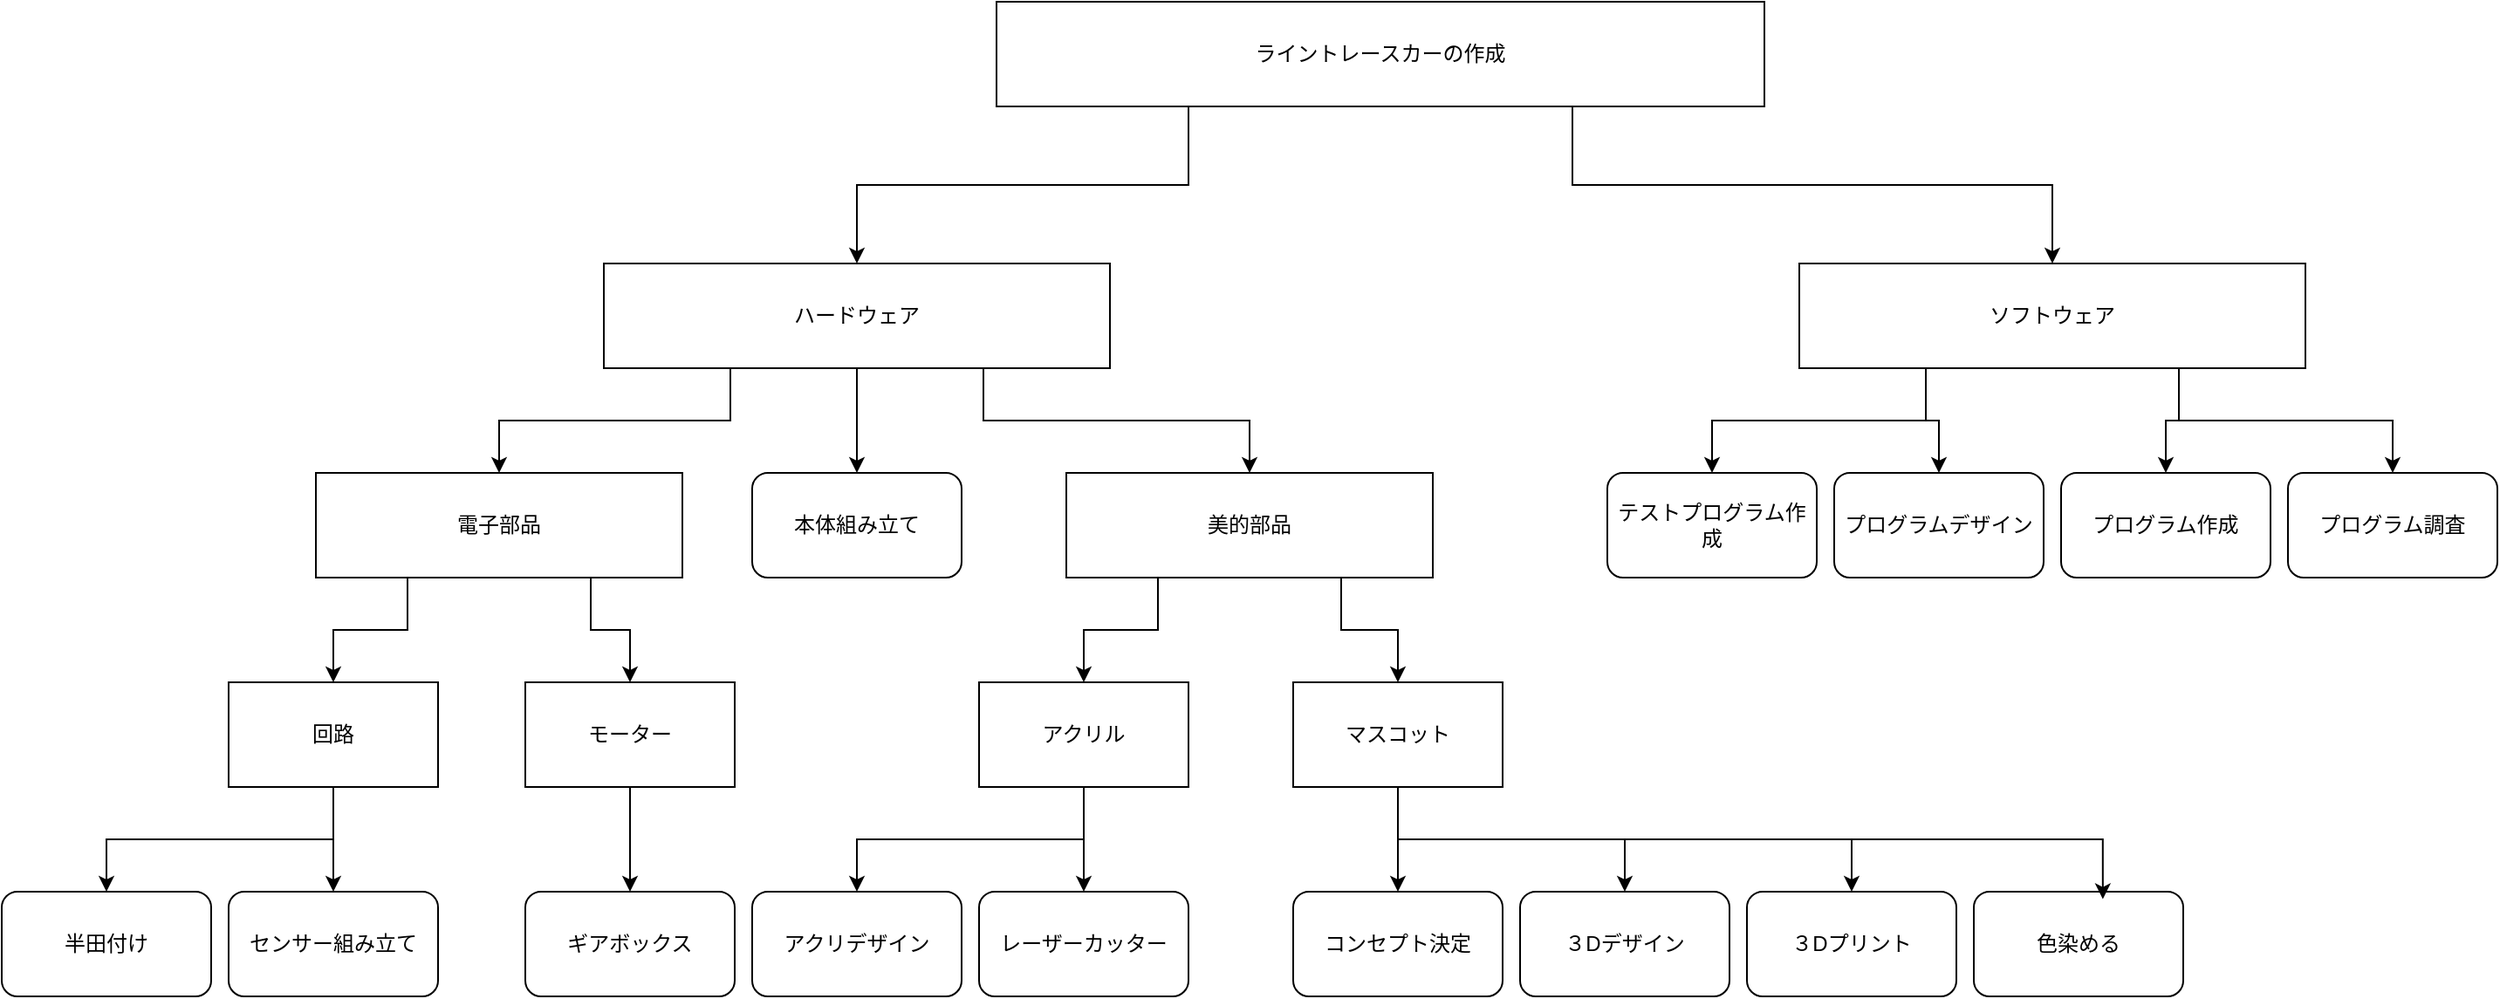 <mxfile version="24.7.12">
  <diagram name="ページ1" id="M-X2D4-Z1n7_Ui4OXt2C">
    <mxGraphModel dx="3141" dy="1180" grid="1" gridSize="10" guides="1" tooltips="1" connect="1" arrows="1" fold="1" page="1" pageScale="1" pageWidth="1169" pageHeight="827" math="0" shadow="0">
      <root>
        <mxCell id="0" />
        <mxCell id="1" parent="0" />
        <mxCell id="p2a49KCnrcdH9dLfTlK8-26" style="edgeStyle=orthogonalEdgeStyle;rounded=0;orthogonalLoop=1;jettySize=auto;html=1;exitX=0.25;exitY=1;exitDx=0;exitDy=0;entryX=0.5;entryY=0;entryDx=0;entryDy=0;" edge="1" parent="1" source="p2a49KCnrcdH9dLfTlK8-1" target="p2a49KCnrcdH9dLfTlK8-2">
          <mxGeometry relative="1" as="geometry" />
        </mxCell>
        <mxCell id="p2a49KCnrcdH9dLfTlK8-27" style="edgeStyle=orthogonalEdgeStyle;rounded=0;orthogonalLoop=1;jettySize=auto;html=1;exitX=0.75;exitY=1;exitDx=0;exitDy=0;entryX=0.5;entryY=0;entryDx=0;entryDy=0;" edge="1" parent="1" source="p2a49KCnrcdH9dLfTlK8-1" target="p2a49KCnrcdH9dLfTlK8-3">
          <mxGeometry relative="1" as="geometry" />
        </mxCell>
        <mxCell id="p2a49KCnrcdH9dLfTlK8-1" value="ライントレースカーの作成" style="rounded=0;whiteSpace=wrap;html=1;" vertex="1" parent="1">
          <mxGeometry x="270" y="100" width="440" height="60" as="geometry" />
        </mxCell>
        <mxCell id="p2a49KCnrcdH9dLfTlK8-28" style="edgeStyle=orthogonalEdgeStyle;rounded=0;orthogonalLoop=1;jettySize=auto;html=1;exitX=0.25;exitY=1;exitDx=0;exitDy=0;" edge="1" parent="1" source="p2a49KCnrcdH9dLfTlK8-2" target="p2a49KCnrcdH9dLfTlK8-4">
          <mxGeometry relative="1" as="geometry" />
        </mxCell>
        <mxCell id="p2a49KCnrcdH9dLfTlK8-29" style="edgeStyle=orthogonalEdgeStyle;rounded=0;orthogonalLoop=1;jettySize=auto;html=1;exitX=0.75;exitY=1;exitDx=0;exitDy=0;entryX=0.5;entryY=0;entryDx=0;entryDy=0;" edge="1" parent="1" source="p2a49KCnrcdH9dLfTlK8-2" target="p2a49KCnrcdH9dLfTlK8-5">
          <mxGeometry relative="1" as="geometry" />
        </mxCell>
        <mxCell id="p2a49KCnrcdH9dLfTlK8-42" style="edgeStyle=orthogonalEdgeStyle;rounded=0;orthogonalLoop=1;jettySize=auto;html=1;exitX=0.5;exitY=1;exitDx=0;exitDy=0;entryX=0.5;entryY=0;entryDx=0;entryDy=0;" edge="1" parent="1" source="p2a49KCnrcdH9dLfTlK8-2" target="p2a49KCnrcdH9dLfTlK8-41">
          <mxGeometry relative="1" as="geometry" />
        </mxCell>
        <mxCell id="p2a49KCnrcdH9dLfTlK8-2" value="ハードウェア" style="rounded=0;whiteSpace=wrap;html=1;" vertex="1" parent="1">
          <mxGeometry x="45" y="250" width="290" height="60" as="geometry" />
        </mxCell>
        <mxCell id="p2a49KCnrcdH9dLfTlK8-47" style="edgeStyle=orthogonalEdgeStyle;rounded=0;orthogonalLoop=1;jettySize=auto;html=1;exitX=0.25;exitY=1;exitDx=0;exitDy=0;entryX=0.5;entryY=0;entryDx=0;entryDy=0;" edge="1" parent="1" source="p2a49KCnrcdH9dLfTlK8-3" target="p2a49KCnrcdH9dLfTlK8-19">
          <mxGeometry relative="1" as="geometry" />
        </mxCell>
        <mxCell id="p2a49KCnrcdH9dLfTlK8-48" style="edgeStyle=orthogonalEdgeStyle;rounded=0;orthogonalLoop=1;jettySize=auto;html=1;exitX=0.25;exitY=1;exitDx=0;exitDy=0;entryX=0.5;entryY=0;entryDx=0;entryDy=0;" edge="1" parent="1" source="p2a49KCnrcdH9dLfTlK8-3" target="p2a49KCnrcdH9dLfTlK8-20">
          <mxGeometry relative="1" as="geometry" />
        </mxCell>
        <mxCell id="p2a49KCnrcdH9dLfTlK8-49" style="edgeStyle=orthogonalEdgeStyle;rounded=0;orthogonalLoop=1;jettySize=auto;html=1;exitX=0.75;exitY=1;exitDx=0;exitDy=0;" edge="1" parent="1" source="p2a49KCnrcdH9dLfTlK8-3" target="p2a49KCnrcdH9dLfTlK8-21">
          <mxGeometry relative="1" as="geometry" />
        </mxCell>
        <mxCell id="p2a49KCnrcdH9dLfTlK8-50" style="edgeStyle=orthogonalEdgeStyle;rounded=0;orthogonalLoop=1;jettySize=auto;html=1;exitX=0.75;exitY=1;exitDx=0;exitDy=0;entryX=0.5;entryY=0;entryDx=0;entryDy=0;" edge="1" parent="1" source="p2a49KCnrcdH9dLfTlK8-3" target="p2a49KCnrcdH9dLfTlK8-22">
          <mxGeometry relative="1" as="geometry" />
        </mxCell>
        <mxCell id="p2a49KCnrcdH9dLfTlK8-3" value="ソフトウェア" style="rounded=0;whiteSpace=wrap;html=1;" vertex="1" parent="1">
          <mxGeometry x="730" y="250" width="290" height="60" as="geometry" />
        </mxCell>
        <mxCell id="p2a49KCnrcdH9dLfTlK8-30" style="edgeStyle=orthogonalEdgeStyle;rounded=0;orthogonalLoop=1;jettySize=auto;html=1;exitX=0.25;exitY=1;exitDx=0;exitDy=0;entryX=0.5;entryY=0;entryDx=0;entryDy=0;" edge="1" parent="1" source="p2a49KCnrcdH9dLfTlK8-4" target="p2a49KCnrcdH9dLfTlK8-8">
          <mxGeometry relative="1" as="geometry" />
        </mxCell>
        <mxCell id="p2a49KCnrcdH9dLfTlK8-31" style="edgeStyle=orthogonalEdgeStyle;rounded=0;orthogonalLoop=1;jettySize=auto;html=1;exitX=0.75;exitY=1;exitDx=0;exitDy=0;entryX=0.5;entryY=0;entryDx=0;entryDy=0;" edge="1" parent="1" source="p2a49KCnrcdH9dLfTlK8-4" target="p2a49KCnrcdH9dLfTlK8-9">
          <mxGeometry relative="1" as="geometry" />
        </mxCell>
        <mxCell id="p2a49KCnrcdH9dLfTlK8-4" value="電子部品" style="rounded=0;whiteSpace=wrap;html=1;" vertex="1" parent="1">
          <mxGeometry x="-120" y="370" width="210" height="60" as="geometry" />
        </mxCell>
        <mxCell id="p2a49KCnrcdH9dLfTlK8-32" style="edgeStyle=orthogonalEdgeStyle;rounded=0;orthogonalLoop=1;jettySize=auto;html=1;exitX=0.25;exitY=1;exitDx=0;exitDy=0;entryX=0.5;entryY=0;entryDx=0;entryDy=0;" edge="1" parent="1" source="p2a49KCnrcdH9dLfTlK8-5" target="p2a49KCnrcdH9dLfTlK8-6">
          <mxGeometry relative="1" as="geometry" />
        </mxCell>
        <mxCell id="p2a49KCnrcdH9dLfTlK8-33" style="edgeStyle=orthogonalEdgeStyle;rounded=0;orthogonalLoop=1;jettySize=auto;html=1;exitX=0.75;exitY=1;exitDx=0;exitDy=0;entryX=0.5;entryY=0;entryDx=0;entryDy=0;" edge="1" parent="1" source="p2a49KCnrcdH9dLfTlK8-5" target="p2a49KCnrcdH9dLfTlK8-7">
          <mxGeometry relative="1" as="geometry" />
        </mxCell>
        <mxCell id="p2a49KCnrcdH9dLfTlK8-5" value="美的部品" style="rounded=0;whiteSpace=wrap;html=1;" vertex="1" parent="1">
          <mxGeometry x="310" y="370" width="210" height="60" as="geometry" />
        </mxCell>
        <mxCell id="p2a49KCnrcdH9dLfTlK8-39" style="edgeStyle=orthogonalEdgeStyle;rounded=0;orthogonalLoop=1;jettySize=auto;html=1;exitX=0.5;exitY=1;exitDx=0;exitDy=0;entryX=0.5;entryY=0;entryDx=0;entryDy=0;" edge="1" parent="1" source="p2a49KCnrcdH9dLfTlK8-6" target="p2a49KCnrcdH9dLfTlK8-13">
          <mxGeometry relative="1" as="geometry" />
        </mxCell>
        <mxCell id="p2a49KCnrcdH9dLfTlK8-40" style="edgeStyle=orthogonalEdgeStyle;rounded=0;orthogonalLoop=1;jettySize=auto;html=1;exitX=0.5;exitY=1;exitDx=0;exitDy=0;entryX=0.5;entryY=0;entryDx=0;entryDy=0;" edge="1" parent="1" source="p2a49KCnrcdH9dLfTlK8-6" target="p2a49KCnrcdH9dLfTlK8-14">
          <mxGeometry relative="1" as="geometry" />
        </mxCell>
        <mxCell id="p2a49KCnrcdH9dLfTlK8-6" value="アクリル" style="rounded=0;whiteSpace=wrap;html=1;" vertex="1" parent="1">
          <mxGeometry x="260" y="490" width="120" height="60" as="geometry" />
        </mxCell>
        <mxCell id="p2a49KCnrcdH9dLfTlK8-43" style="edgeStyle=orthogonalEdgeStyle;rounded=0;orthogonalLoop=1;jettySize=auto;html=1;exitX=0.5;exitY=1;exitDx=0;exitDy=0;" edge="1" parent="1" source="p2a49KCnrcdH9dLfTlK8-7" target="p2a49KCnrcdH9dLfTlK8-15">
          <mxGeometry relative="1" as="geometry" />
        </mxCell>
        <mxCell id="p2a49KCnrcdH9dLfTlK8-44" style="edgeStyle=orthogonalEdgeStyle;rounded=0;orthogonalLoop=1;jettySize=auto;html=1;exitX=0.5;exitY=1;exitDx=0;exitDy=0;entryX=0.5;entryY=0;entryDx=0;entryDy=0;" edge="1" parent="1" source="p2a49KCnrcdH9dLfTlK8-7" target="p2a49KCnrcdH9dLfTlK8-16">
          <mxGeometry relative="1" as="geometry" />
        </mxCell>
        <mxCell id="p2a49KCnrcdH9dLfTlK8-45" style="edgeStyle=orthogonalEdgeStyle;rounded=0;orthogonalLoop=1;jettySize=auto;html=1;exitX=0.5;exitY=1;exitDx=0;exitDy=0;" edge="1" parent="1" source="p2a49KCnrcdH9dLfTlK8-7" target="p2a49KCnrcdH9dLfTlK8-17">
          <mxGeometry relative="1" as="geometry" />
        </mxCell>
        <mxCell id="p2a49KCnrcdH9dLfTlK8-7" value="マスコット" style="rounded=0;whiteSpace=wrap;html=1;" vertex="1" parent="1">
          <mxGeometry x="440" y="490" width="120" height="60" as="geometry" />
        </mxCell>
        <mxCell id="p2a49KCnrcdH9dLfTlK8-34" style="edgeStyle=orthogonalEdgeStyle;rounded=0;orthogonalLoop=1;jettySize=auto;html=1;exitX=0.5;exitY=1;exitDx=0;exitDy=0;entryX=0.5;entryY=0;entryDx=0;entryDy=0;" edge="1" parent="1" source="p2a49KCnrcdH9dLfTlK8-8" target="p2a49KCnrcdH9dLfTlK8-10">
          <mxGeometry relative="1" as="geometry" />
        </mxCell>
        <mxCell id="p2a49KCnrcdH9dLfTlK8-35" style="edgeStyle=orthogonalEdgeStyle;rounded=0;orthogonalLoop=1;jettySize=auto;html=1;exitX=0.5;exitY=1;exitDx=0;exitDy=0;" edge="1" parent="1" source="p2a49KCnrcdH9dLfTlK8-8" target="p2a49KCnrcdH9dLfTlK8-11">
          <mxGeometry relative="1" as="geometry" />
        </mxCell>
        <mxCell id="p2a49KCnrcdH9dLfTlK8-8" value="回路" style="rounded=0;whiteSpace=wrap;html=1;" vertex="1" parent="1">
          <mxGeometry x="-170" y="490" width="120" height="60" as="geometry" />
        </mxCell>
        <mxCell id="p2a49KCnrcdH9dLfTlK8-36" style="edgeStyle=orthogonalEdgeStyle;rounded=0;orthogonalLoop=1;jettySize=auto;html=1;exitX=0.5;exitY=1;exitDx=0;exitDy=0;entryX=0.5;entryY=0;entryDx=0;entryDy=0;" edge="1" parent="1" source="p2a49KCnrcdH9dLfTlK8-9" target="p2a49KCnrcdH9dLfTlK8-12">
          <mxGeometry relative="1" as="geometry" />
        </mxCell>
        <mxCell id="p2a49KCnrcdH9dLfTlK8-9" value="モーター" style="rounded=0;whiteSpace=wrap;html=1;" vertex="1" parent="1">
          <mxGeometry y="490" width="120" height="60" as="geometry" />
        </mxCell>
        <mxCell id="p2a49KCnrcdH9dLfTlK8-10" value="半田付け" style="rounded=1;whiteSpace=wrap;html=1;" vertex="1" parent="1">
          <mxGeometry x="-300" y="610" width="120" height="60" as="geometry" />
        </mxCell>
        <mxCell id="p2a49KCnrcdH9dLfTlK8-11" value="センサー組み立て" style="rounded=1;whiteSpace=wrap;html=1;" vertex="1" parent="1">
          <mxGeometry x="-170" y="610" width="120" height="60" as="geometry" />
        </mxCell>
        <mxCell id="p2a49KCnrcdH9dLfTlK8-12" value="ギアボックス" style="rounded=1;whiteSpace=wrap;html=1;" vertex="1" parent="1">
          <mxGeometry y="610" width="120" height="60" as="geometry" />
        </mxCell>
        <mxCell id="p2a49KCnrcdH9dLfTlK8-13" value="アクリデザイン" style="rounded=1;whiteSpace=wrap;html=1;" vertex="1" parent="1">
          <mxGeometry x="130" y="610" width="120" height="60" as="geometry" />
        </mxCell>
        <mxCell id="p2a49KCnrcdH9dLfTlK8-14" value="レーザーカッター" style="rounded=1;whiteSpace=wrap;html=1;" vertex="1" parent="1">
          <mxGeometry x="260" y="610" width="120" height="60" as="geometry" />
        </mxCell>
        <mxCell id="p2a49KCnrcdH9dLfTlK8-15" value="コンセプト決定" style="rounded=1;whiteSpace=wrap;html=1;" vertex="1" parent="1">
          <mxGeometry x="440" y="610" width="120" height="60" as="geometry" />
        </mxCell>
        <mxCell id="p2a49KCnrcdH9dLfTlK8-16" value="３Dデザイン" style="rounded=1;whiteSpace=wrap;html=1;" vertex="1" parent="1">
          <mxGeometry x="570" y="610" width="120" height="60" as="geometry" />
        </mxCell>
        <mxCell id="p2a49KCnrcdH9dLfTlK8-17" value="３Dプリント" style="rounded=1;whiteSpace=wrap;html=1;" vertex="1" parent="1">
          <mxGeometry x="700" y="610" width="120" height="60" as="geometry" />
        </mxCell>
        <mxCell id="p2a49KCnrcdH9dLfTlK8-18" value="色染める" style="rounded=1;whiteSpace=wrap;html=1;" vertex="1" parent="1">
          <mxGeometry x="830" y="610" width="120" height="60" as="geometry" />
        </mxCell>
        <mxCell id="p2a49KCnrcdH9dLfTlK8-19" value="テストプログラム作成" style="rounded=1;whiteSpace=wrap;html=1;" vertex="1" parent="1">
          <mxGeometry x="620" y="370" width="120" height="60" as="geometry" />
        </mxCell>
        <mxCell id="p2a49KCnrcdH9dLfTlK8-20" value="プログラムデザイン" style="rounded=1;whiteSpace=wrap;html=1;" vertex="1" parent="1">
          <mxGeometry x="750" y="370" width="120" height="60" as="geometry" />
        </mxCell>
        <mxCell id="p2a49KCnrcdH9dLfTlK8-21" value="プログラム作成" style="rounded=1;whiteSpace=wrap;html=1;" vertex="1" parent="1">
          <mxGeometry x="880" y="370" width="120" height="60" as="geometry" />
        </mxCell>
        <mxCell id="p2a49KCnrcdH9dLfTlK8-22" value="プログラム調査" style="rounded=1;whiteSpace=wrap;html=1;" vertex="1" parent="1">
          <mxGeometry x="1010" y="370" width="120" height="60" as="geometry" />
        </mxCell>
        <mxCell id="p2a49KCnrcdH9dLfTlK8-41" value="本体組み立て" style="rounded=1;whiteSpace=wrap;html=1;" vertex="1" parent="1">
          <mxGeometry x="130" y="370" width="120" height="60" as="geometry" />
        </mxCell>
        <mxCell id="p2a49KCnrcdH9dLfTlK8-46" style="edgeStyle=orthogonalEdgeStyle;rounded=0;orthogonalLoop=1;jettySize=auto;html=1;exitX=0.5;exitY=1;exitDx=0;exitDy=0;entryX=0.616;entryY=0.071;entryDx=0;entryDy=0;entryPerimeter=0;" edge="1" parent="1" source="p2a49KCnrcdH9dLfTlK8-7" target="p2a49KCnrcdH9dLfTlK8-18">
          <mxGeometry relative="1" as="geometry" />
        </mxCell>
      </root>
    </mxGraphModel>
  </diagram>
</mxfile>
